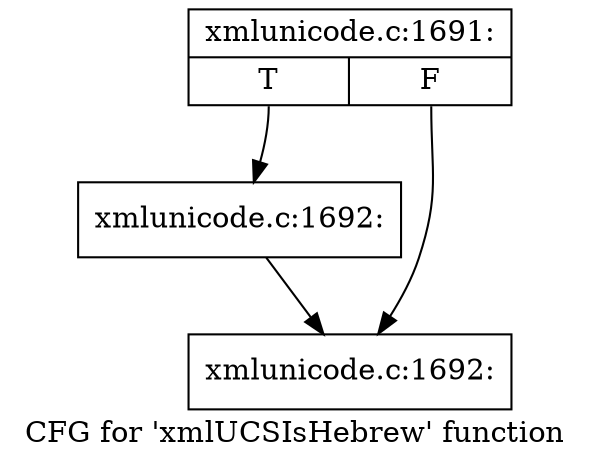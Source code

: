 digraph "CFG for 'xmlUCSIsHebrew' function" {
	label="CFG for 'xmlUCSIsHebrew' function";

	Node0x4e26970 [shape=record,label="{xmlunicode.c:1691:|{<s0>T|<s1>F}}"];
	Node0x4e26970:s0 -> Node0x4e26f30;
	Node0x4e26970:s1 -> Node0x4e26ee0;
	Node0x4e26f30 [shape=record,label="{xmlunicode.c:1692:}"];
	Node0x4e26f30 -> Node0x4e26ee0;
	Node0x4e26ee0 [shape=record,label="{xmlunicode.c:1692:}"];
}
